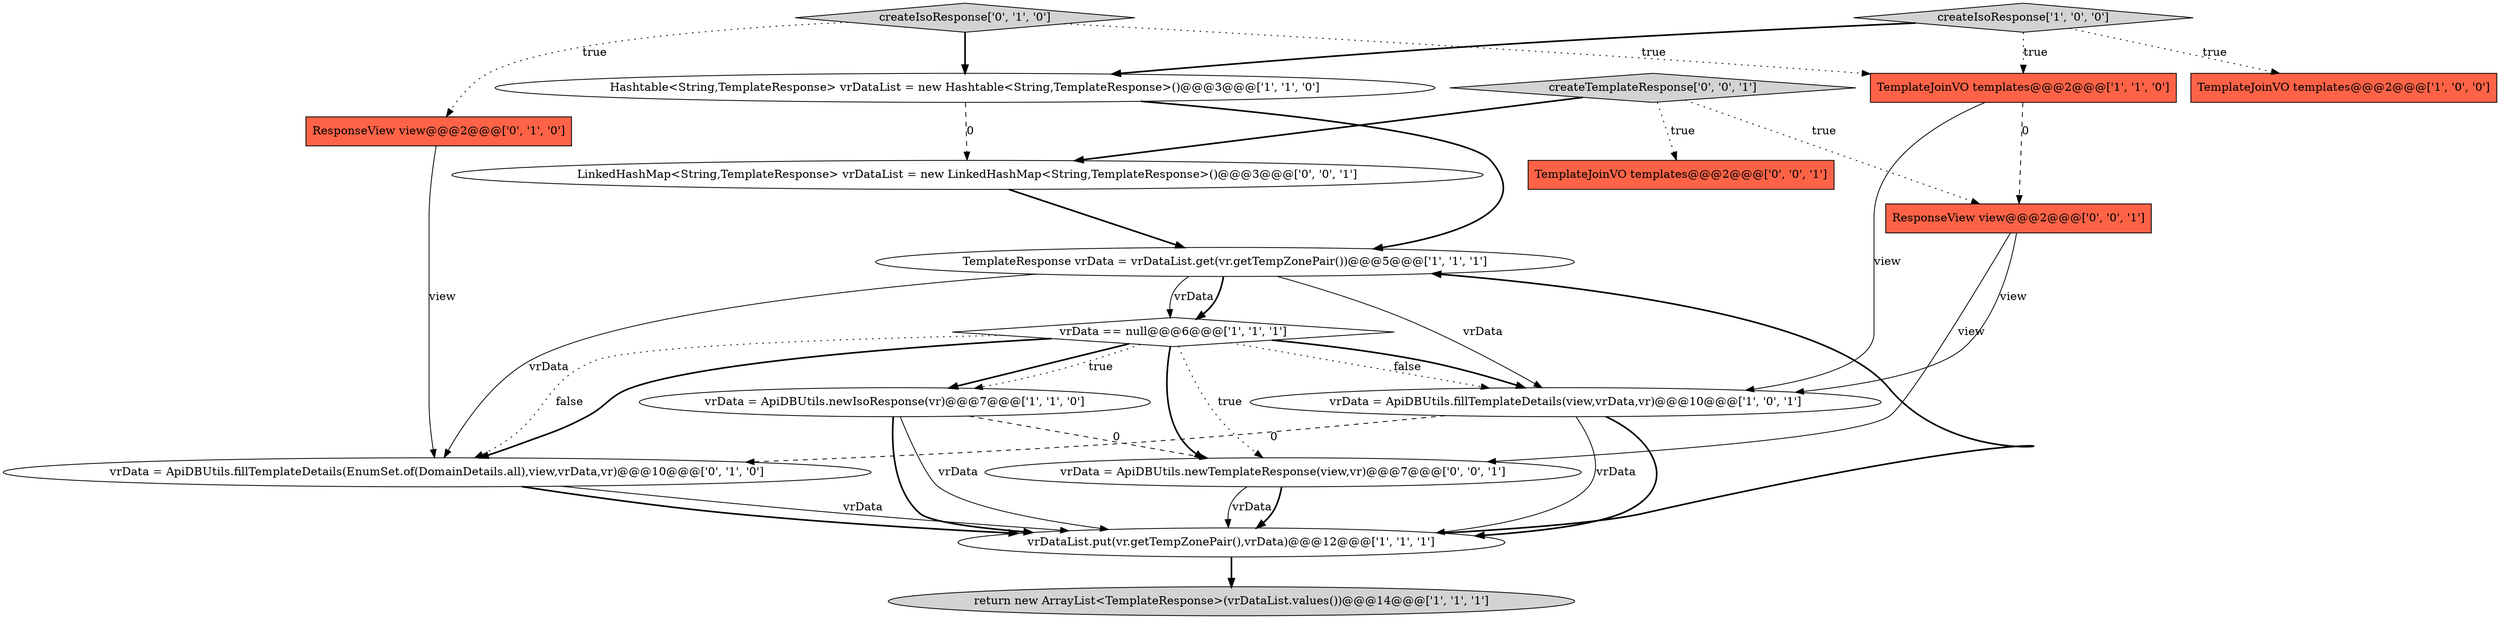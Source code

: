 digraph {
14 [style = filled, label = "LinkedHashMap<String,TemplateResponse> vrDataList = new LinkedHashMap<String,TemplateResponse>()@@@3@@@['0', '0', '1']", fillcolor = white, shape = ellipse image = "AAA0AAABBB3BBB"];
16 [style = filled, label = "createTemplateResponse['0', '0', '1']", fillcolor = lightgray, shape = diamond image = "AAA0AAABBB3BBB"];
3 [style = filled, label = "vrDataList.put(vr.getTempZonePair(),vrData)@@@12@@@['1', '1', '1']", fillcolor = white, shape = ellipse image = "AAA0AAABBB1BBB"];
13 [style = filled, label = "vrData = ApiDBUtils.newTemplateResponse(view,vr)@@@7@@@['0', '0', '1']", fillcolor = white, shape = ellipse image = "AAA0AAABBB3BBB"];
10 [style = filled, label = "ResponseView view@@@2@@@['0', '1', '0']", fillcolor = tomato, shape = box image = "AAA0AAABBB2BBB"];
15 [style = filled, label = "TemplateJoinVO templates@@@2@@@['0', '0', '1']", fillcolor = tomato, shape = box image = "AAA0AAABBB3BBB"];
9 [style = filled, label = "vrData = ApiDBUtils.fillTemplateDetails(view,vrData,vr)@@@10@@@['1', '0', '1']", fillcolor = white, shape = ellipse image = "AAA0AAABBB1BBB"];
17 [style = filled, label = "ResponseView view@@@2@@@['0', '0', '1']", fillcolor = tomato, shape = box image = "AAA0AAABBB3BBB"];
8 [style = filled, label = "vrData = ApiDBUtils.newIsoResponse(vr)@@@7@@@['1', '1', '0']", fillcolor = white, shape = ellipse image = "AAA0AAABBB1BBB"];
0 [style = filled, label = "TemplateJoinVO templates@@@2@@@['1', '0', '0']", fillcolor = tomato, shape = box image = "AAA0AAABBB1BBB"];
12 [style = filled, label = "createIsoResponse['0', '1', '0']", fillcolor = lightgray, shape = diamond image = "AAA0AAABBB2BBB"];
11 [style = filled, label = "vrData = ApiDBUtils.fillTemplateDetails(EnumSet.of(DomainDetails.all),view,vrData,vr)@@@10@@@['0', '1', '0']", fillcolor = white, shape = ellipse image = "AAA1AAABBB2BBB"];
2 [style = filled, label = "return new ArrayList<TemplateResponse>(vrDataList.values())@@@14@@@['1', '1', '1']", fillcolor = lightgray, shape = ellipse image = "AAA0AAABBB1BBB"];
4 [style = filled, label = "TemplateJoinVO templates@@@2@@@['1', '1', '0']", fillcolor = tomato, shape = box image = "AAA0AAABBB1BBB"];
1 [style = filled, label = "Hashtable<String,TemplateResponse> vrDataList = new Hashtable<String,TemplateResponse>()@@@3@@@['1', '1', '0']", fillcolor = white, shape = ellipse image = "AAA0AAABBB1BBB"];
5 [style = filled, label = "TemplateResponse vrData = vrDataList.get(vr.getTempZonePair())@@@5@@@['1', '1', '1']", fillcolor = white, shape = ellipse image = "AAA0AAABBB1BBB"];
7 [style = filled, label = "createIsoResponse['1', '0', '0']", fillcolor = lightgray, shape = diamond image = "AAA0AAABBB1BBB"];
6 [style = filled, label = "vrData == null@@@6@@@['1', '1', '1']", fillcolor = white, shape = diamond image = "AAA0AAABBB1BBB"];
12->10 [style = dotted, label="true"];
14->5 [style = bold, label=""];
11->3 [style = bold, label=""];
9->11 [style = dashed, label="0"];
13->3 [style = solid, label="vrData"];
7->4 [style = dotted, label="true"];
3->2 [style = bold, label=""];
6->11 [style = dotted, label="false"];
6->11 [style = bold, label=""];
9->3 [style = bold, label=""];
8->13 [style = dashed, label="0"];
1->14 [style = dashed, label="0"];
12->1 [style = bold, label=""];
4->9 [style = solid, label="view"];
6->13 [style = bold, label=""];
4->17 [style = dashed, label="0"];
10->11 [style = solid, label="view"];
6->8 [style = bold, label=""];
6->9 [style = dotted, label="false"];
3->5 [style = bold, label=""];
16->15 [style = dotted, label="true"];
8->3 [style = bold, label=""];
11->3 [style = solid, label="vrData"];
6->9 [style = bold, label=""];
6->13 [style = dotted, label="true"];
8->3 [style = solid, label="vrData"];
6->8 [style = dotted, label="true"];
12->4 [style = dotted, label="true"];
5->11 [style = solid, label="vrData"];
17->13 [style = solid, label="view"];
16->14 [style = bold, label=""];
9->3 [style = solid, label="vrData"];
13->3 [style = bold, label=""];
7->0 [style = dotted, label="true"];
7->1 [style = bold, label=""];
16->17 [style = dotted, label="true"];
17->9 [style = solid, label="view"];
5->6 [style = solid, label="vrData"];
5->6 [style = bold, label=""];
5->9 [style = solid, label="vrData"];
1->5 [style = bold, label=""];
}
